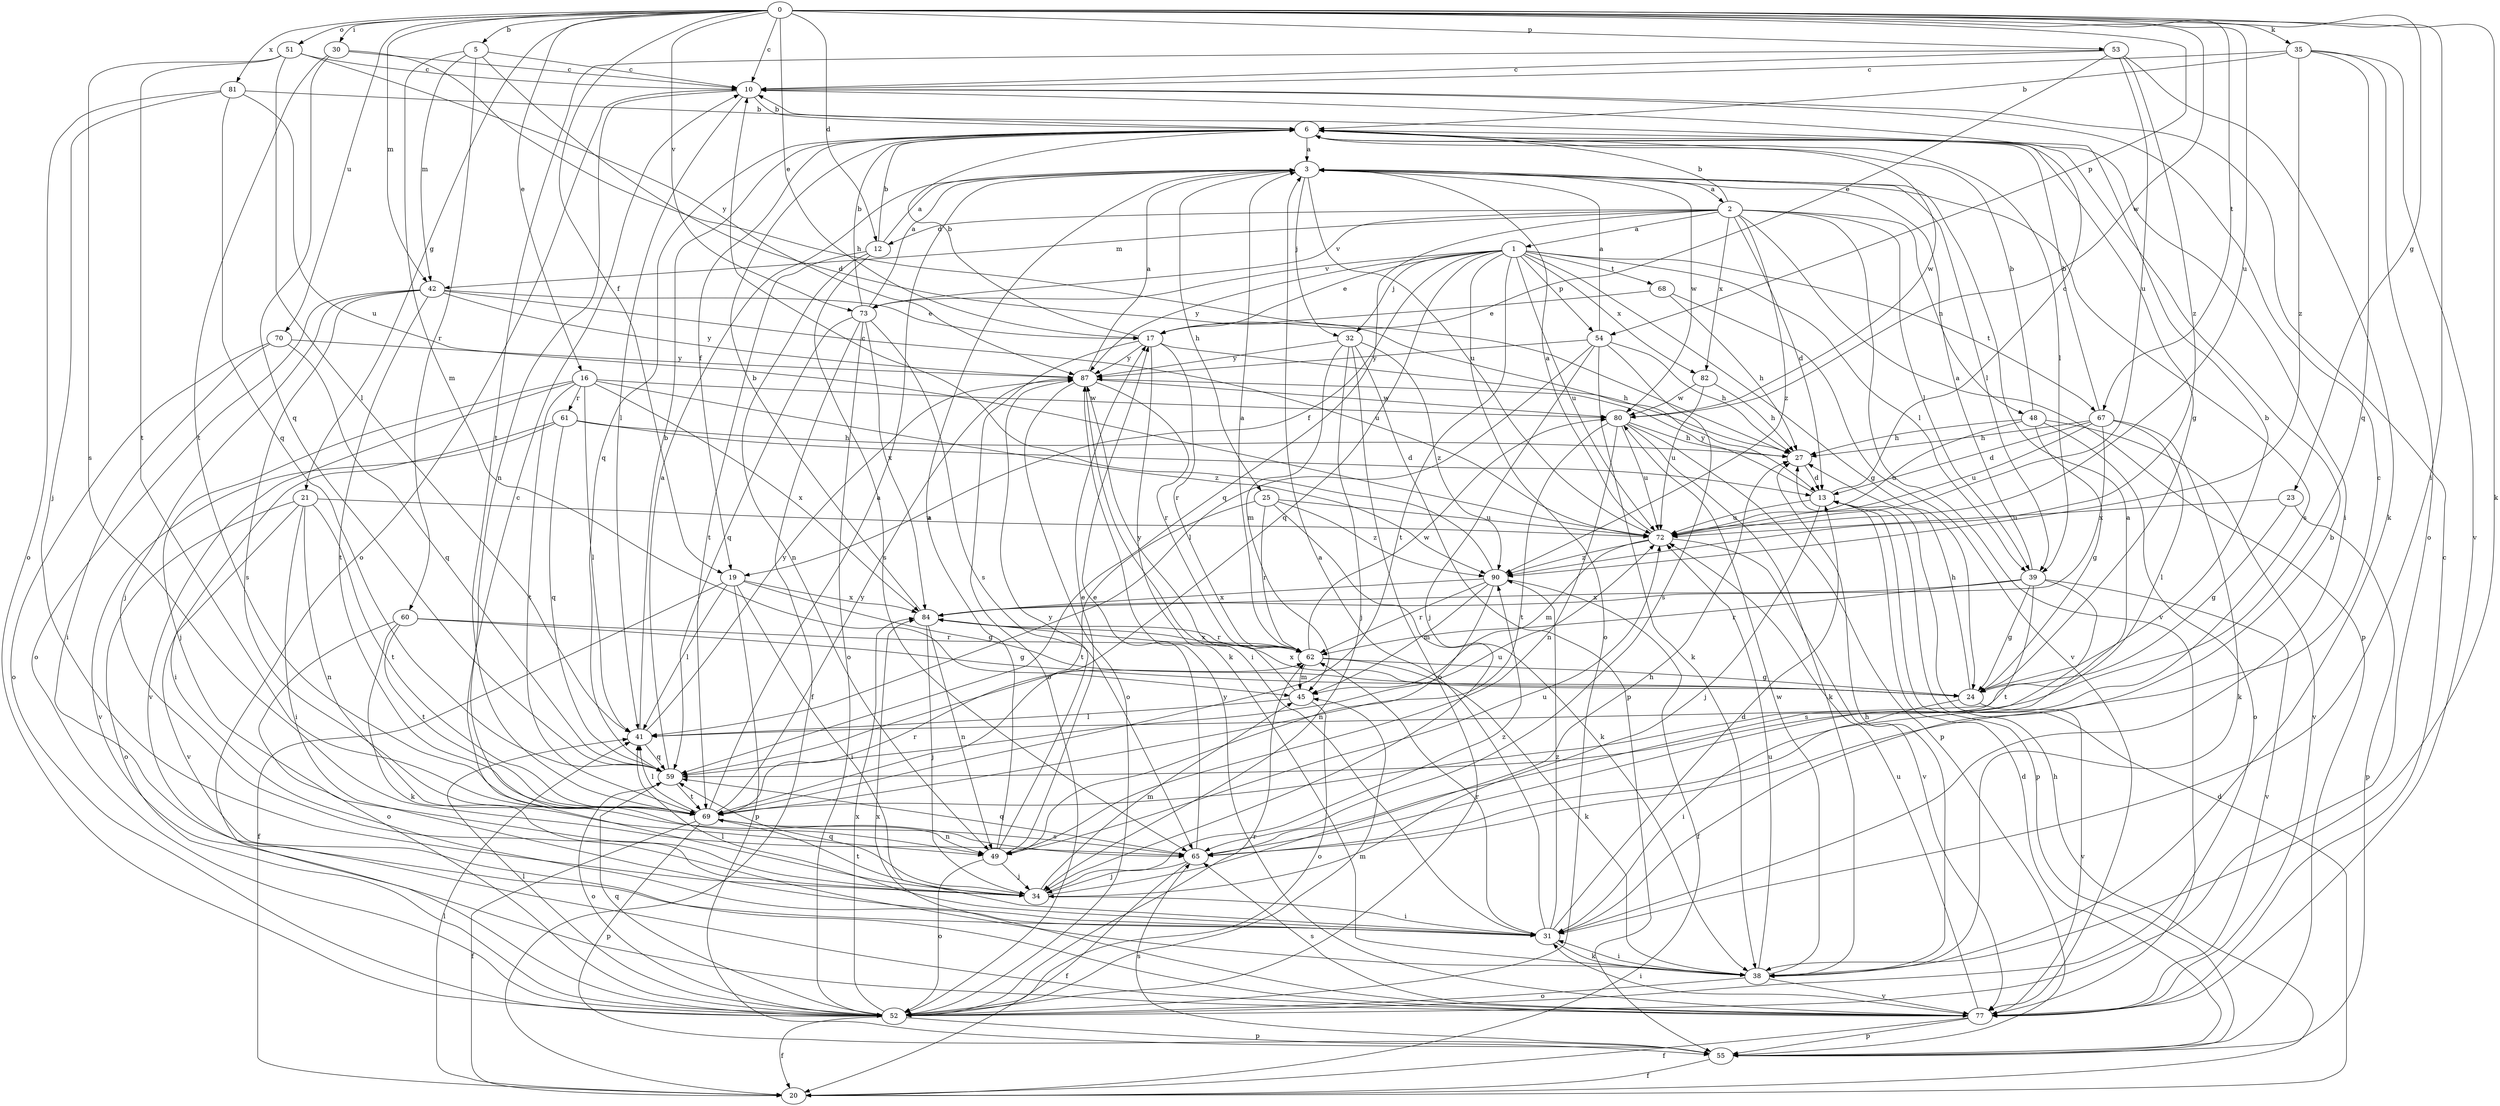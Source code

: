 strict digraph  {
0;
1;
2;
3;
5;
6;
10;
12;
13;
16;
17;
19;
20;
21;
23;
24;
25;
27;
30;
31;
32;
34;
35;
38;
39;
41;
42;
45;
48;
49;
51;
52;
53;
54;
55;
59;
60;
61;
62;
65;
67;
68;
69;
70;
72;
73;
77;
80;
81;
82;
84;
87;
90;
0 -> 5  [label=b];
0 -> 10  [label=c];
0 -> 12  [label=d];
0 -> 16  [label=e];
0 -> 17  [label=e];
0 -> 19  [label=f];
0 -> 21  [label=g];
0 -> 23  [label=g];
0 -> 30  [label=i];
0 -> 31  [label=i];
0 -> 35  [label=k];
0 -> 38  [label=k];
0 -> 42  [label=m];
0 -> 51  [label=o];
0 -> 53  [label=p];
0 -> 54  [label=p];
0 -> 67  [label=t];
0 -> 70  [label=u];
0 -> 72  [label=u];
0 -> 73  [label=v];
0 -> 80  [label=w];
0 -> 81  [label=x];
1 -> 17  [label=e];
1 -> 19  [label=f];
1 -> 24  [label=g];
1 -> 32  [label=j];
1 -> 39  [label=l];
1 -> 52  [label=o];
1 -> 54  [label=p];
1 -> 59  [label=q];
1 -> 67  [label=t];
1 -> 68  [label=t];
1 -> 69  [label=t];
1 -> 72  [label=u];
1 -> 73  [label=v];
1 -> 82  [label=x];
1 -> 87  [label=y];
2 -> 1  [label=a];
2 -> 6  [label=b];
2 -> 12  [label=d];
2 -> 13  [label=d];
2 -> 39  [label=l];
2 -> 42  [label=m];
2 -> 48  [label=n];
2 -> 55  [label=p];
2 -> 59  [label=q];
2 -> 73  [label=v];
2 -> 77  [label=v];
2 -> 82  [label=x];
2 -> 90  [label=z];
3 -> 2  [label=a];
3 -> 25  [label=h];
3 -> 32  [label=j];
3 -> 39  [label=l];
3 -> 65  [label=s];
3 -> 72  [label=u];
3 -> 80  [label=w];
5 -> 10  [label=c];
5 -> 13  [label=d];
5 -> 42  [label=m];
5 -> 45  [label=m];
5 -> 60  [label=r];
6 -> 3  [label=a];
6 -> 19  [label=f];
6 -> 24  [label=g];
6 -> 39  [label=l];
6 -> 59  [label=q];
6 -> 80  [label=w];
10 -> 6  [label=b];
10 -> 31  [label=i];
10 -> 41  [label=l];
10 -> 49  [label=n];
10 -> 52  [label=o];
12 -> 3  [label=a];
12 -> 6  [label=b];
12 -> 49  [label=n];
12 -> 65  [label=s];
12 -> 69  [label=t];
13 -> 10  [label=c];
13 -> 34  [label=j];
13 -> 55  [label=p];
13 -> 72  [label=u];
13 -> 87  [label=y];
16 -> 34  [label=j];
16 -> 41  [label=l];
16 -> 61  [label=r];
16 -> 69  [label=t];
16 -> 77  [label=v];
16 -> 80  [label=w];
16 -> 84  [label=x];
16 -> 90  [label=z];
17 -> 6  [label=b];
17 -> 27  [label=h];
17 -> 38  [label=k];
17 -> 52  [label=o];
17 -> 62  [label=r];
17 -> 87  [label=y];
19 -> 20  [label=f];
19 -> 24  [label=g];
19 -> 31  [label=i];
19 -> 41  [label=l];
19 -> 55  [label=p];
19 -> 84  [label=x];
20 -> 13  [label=d];
20 -> 27  [label=h];
20 -> 41  [label=l];
21 -> 31  [label=i];
21 -> 49  [label=n];
21 -> 52  [label=o];
21 -> 69  [label=t];
21 -> 72  [label=u];
21 -> 77  [label=v];
23 -> 24  [label=g];
23 -> 55  [label=p];
23 -> 72  [label=u];
24 -> 6  [label=b];
24 -> 27  [label=h];
24 -> 31  [label=i];
24 -> 77  [label=v];
24 -> 84  [label=x];
25 -> 38  [label=k];
25 -> 62  [label=r];
25 -> 69  [label=t];
25 -> 72  [label=u];
25 -> 90  [label=z];
27 -> 13  [label=d];
30 -> 10  [label=c];
30 -> 27  [label=h];
30 -> 59  [label=q];
30 -> 69  [label=t];
31 -> 3  [label=a];
31 -> 6  [label=b];
31 -> 13  [label=d];
31 -> 38  [label=k];
31 -> 41  [label=l];
31 -> 62  [label=r];
31 -> 90  [label=z];
32 -> 34  [label=j];
32 -> 45  [label=m];
32 -> 52  [label=o];
32 -> 55  [label=p];
32 -> 87  [label=y];
32 -> 90  [label=z];
34 -> 10  [label=c];
34 -> 27  [label=h];
34 -> 31  [label=i];
34 -> 45  [label=m];
34 -> 59  [label=q];
34 -> 69  [label=t];
34 -> 90  [label=z];
35 -> 6  [label=b];
35 -> 10  [label=c];
35 -> 52  [label=o];
35 -> 59  [label=q];
35 -> 77  [label=v];
35 -> 90  [label=z];
38 -> 27  [label=h];
38 -> 31  [label=i];
38 -> 52  [label=o];
38 -> 72  [label=u];
38 -> 77  [label=v];
38 -> 80  [label=w];
39 -> 3  [label=a];
39 -> 24  [label=g];
39 -> 62  [label=r];
39 -> 65  [label=s];
39 -> 69  [label=t];
39 -> 77  [label=v];
39 -> 84  [label=x];
41 -> 6  [label=b];
41 -> 59  [label=q];
41 -> 87  [label=y];
42 -> 17  [label=e];
42 -> 34  [label=j];
42 -> 52  [label=o];
42 -> 65  [label=s];
42 -> 69  [label=t];
42 -> 72  [label=u];
42 -> 87  [label=y];
45 -> 41  [label=l];
45 -> 52  [label=o];
45 -> 87  [label=y];
48 -> 6  [label=b];
48 -> 24  [label=g];
48 -> 27  [label=h];
48 -> 52  [label=o];
48 -> 72  [label=u];
48 -> 77  [label=v];
49 -> 3  [label=a];
49 -> 17  [label=e];
49 -> 34  [label=j];
49 -> 52  [label=o];
49 -> 72  [label=u];
49 -> 87  [label=y];
51 -> 10  [label=c];
51 -> 41  [label=l];
51 -> 65  [label=s];
51 -> 69  [label=t];
51 -> 87  [label=y];
52 -> 20  [label=f];
52 -> 41  [label=l];
52 -> 45  [label=m];
52 -> 55  [label=p];
52 -> 59  [label=q];
52 -> 62  [label=r];
52 -> 84  [label=x];
53 -> 10  [label=c];
53 -> 17  [label=e];
53 -> 38  [label=k];
53 -> 69  [label=t];
53 -> 72  [label=u];
53 -> 90  [label=z];
54 -> 3  [label=a];
54 -> 27  [label=h];
54 -> 34  [label=j];
54 -> 38  [label=k];
54 -> 41  [label=l];
54 -> 65  [label=s];
54 -> 87  [label=y];
55 -> 13  [label=d];
55 -> 20  [label=f];
55 -> 65  [label=s];
59 -> 3  [label=a];
59 -> 52  [label=o];
59 -> 69  [label=t];
59 -> 72  [label=u];
60 -> 24  [label=g];
60 -> 38  [label=k];
60 -> 52  [label=o];
60 -> 62  [label=r];
60 -> 69  [label=t];
61 -> 13  [label=d];
61 -> 27  [label=h];
61 -> 31  [label=i];
61 -> 59  [label=q];
61 -> 77  [label=v];
62 -> 3  [label=a];
62 -> 24  [label=g];
62 -> 38  [label=k];
62 -> 45  [label=m];
62 -> 80  [label=w];
62 -> 84  [label=x];
65 -> 3  [label=a];
65 -> 10  [label=c];
65 -> 17  [label=e];
65 -> 20  [label=f];
65 -> 34  [label=j];
65 -> 59  [label=q];
67 -> 6  [label=b];
67 -> 13  [label=d];
67 -> 27  [label=h];
67 -> 38  [label=k];
67 -> 41  [label=l];
67 -> 72  [label=u];
67 -> 84  [label=x];
68 -> 17  [label=e];
68 -> 27  [label=h];
68 -> 77  [label=v];
69 -> 3  [label=a];
69 -> 20  [label=f];
69 -> 41  [label=l];
69 -> 49  [label=n];
69 -> 55  [label=p];
69 -> 62  [label=r];
69 -> 65  [label=s];
69 -> 87  [label=y];
70 -> 31  [label=i];
70 -> 52  [label=o];
70 -> 59  [label=q];
70 -> 87  [label=y];
72 -> 3  [label=a];
72 -> 45  [label=m];
72 -> 77  [label=v];
72 -> 90  [label=z];
73 -> 3  [label=a];
73 -> 6  [label=b];
73 -> 20  [label=f];
73 -> 52  [label=o];
73 -> 59  [label=q];
73 -> 65  [label=s];
73 -> 84  [label=x];
77 -> 10  [label=c];
77 -> 20  [label=f];
77 -> 31  [label=i];
77 -> 55  [label=p];
77 -> 65  [label=s];
77 -> 72  [label=u];
77 -> 84  [label=x];
77 -> 87  [label=y];
80 -> 27  [label=h];
80 -> 38  [label=k];
80 -> 49  [label=n];
80 -> 55  [label=p];
80 -> 69  [label=t];
80 -> 72  [label=u];
81 -> 6  [label=b];
81 -> 34  [label=j];
81 -> 52  [label=o];
81 -> 59  [label=q];
81 -> 72  [label=u];
82 -> 27  [label=h];
82 -> 72  [label=u];
82 -> 80  [label=w];
84 -> 6  [label=b];
84 -> 34  [label=j];
84 -> 49  [label=n];
84 -> 62  [label=r];
87 -> 3  [label=a];
87 -> 31  [label=i];
87 -> 52  [label=o];
87 -> 62  [label=r];
87 -> 80  [label=w];
90 -> 10  [label=c];
90 -> 20  [label=f];
90 -> 45  [label=m];
90 -> 49  [label=n];
90 -> 62  [label=r];
90 -> 84  [label=x];
}
